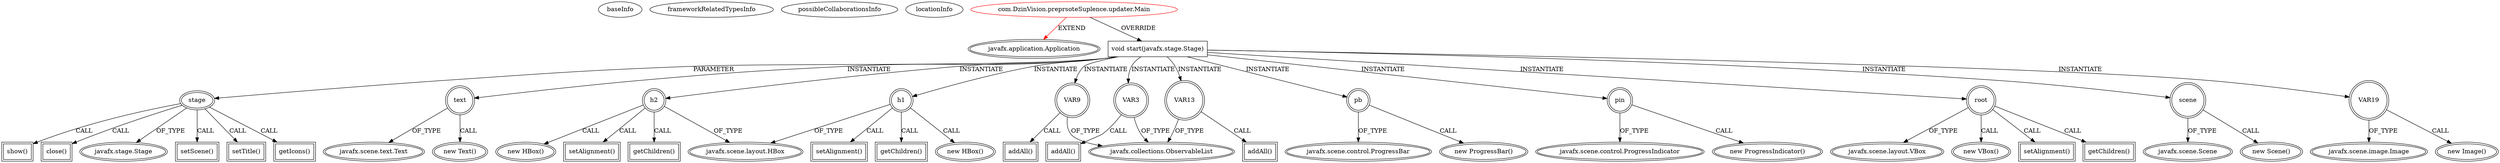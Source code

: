 digraph {
baseInfo[graphId=518,category="extension_graph",isAnonymous=false,possibleRelation=false]
frameworkRelatedTypesInfo[0="javafx.application.Application"]
possibleCollaborationsInfo[]
locationInfo[projectName="GimVic-app-GimVic-Desktop",filePath="/GimVic-app-GimVic-Desktop/gimvic-desktop-master/Updater/src/com/DzinVision/preprsoteSuplence/updater/Main.java",contextSignature="Main",graphId="518"]
0[label="com.DzinVision.preprsoteSuplence.updater.Main",vertexType="ROOT_CLIENT_CLASS_DECLARATION",isFrameworkType=false,color=red]
1[label="javafx.application.Application",vertexType="FRAMEWORK_CLASS_TYPE",isFrameworkType=true,peripheries=2]
2[label="void start(javafx.stage.Stage)",vertexType="OVERRIDING_METHOD_DECLARATION",isFrameworkType=false,shape=box]
3[label="stage",vertexType="PARAMETER_DECLARATION",isFrameworkType=true,peripheries=2]
4[label="javafx.stage.Stage",vertexType="FRAMEWORK_CLASS_TYPE",isFrameworkType=true,peripheries=2]
6[label="text",vertexType="VARIABLE_EXPRESION",isFrameworkType=true,peripheries=2,shape=circle]
7[label="javafx.scene.text.Text",vertexType="FRAMEWORK_CLASS_TYPE",isFrameworkType=true,peripheries=2]
5[label="new Text()",vertexType="CONSTRUCTOR_CALL",isFrameworkType=true,peripheries=2]
9[label="h1",vertexType="VARIABLE_EXPRESION",isFrameworkType=true,peripheries=2,shape=circle]
10[label="javafx.scene.layout.HBox",vertexType="FRAMEWORK_CLASS_TYPE",isFrameworkType=true,peripheries=2]
8[label="new HBox()",vertexType="CONSTRUCTOR_CALL",isFrameworkType=true,peripheries=2]
12[label="setAlignment()",vertexType="INSIDE_CALL",isFrameworkType=true,peripheries=2,shape=box]
13[label="VAR3",vertexType="VARIABLE_EXPRESION",isFrameworkType=true,peripheries=2,shape=circle]
15[label="javafx.collections.ObservableList",vertexType="FRAMEWORK_INTERFACE_TYPE",isFrameworkType=true,peripheries=2]
14[label="addAll()",vertexType="INSIDE_CALL",isFrameworkType=true,peripheries=2,shape=box]
17[label="getChildren()",vertexType="INSIDE_CALL",isFrameworkType=true,peripheries=2,shape=box]
19[label="pb",vertexType="VARIABLE_EXPRESION",isFrameworkType=true,peripheries=2,shape=circle]
20[label="javafx.scene.control.ProgressBar",vertexType="FRAMEWORK_CLASS_TYPE",isFrameworkType=true,peripheries=2]
18[label="new ProgressBar()",vertexType="CONSTRUCTOR_CALL",isFrameworkType=true,peripheries=2]
22[label="pin",vertexType="VARIABLE_EXPRESION",isFrameworkType=true,peripheries=2,shape=circle]
23[label="javafx.scene.control.ProgressIndicator",vertexType="FRAMEWORK_CLASS_TYPE",isFrameworkType=true,peripheries=2]
21[label="new ProgressIndicator()",vertexType="CONSTRUCTOR_CALL",isFrameworkType=true,peripheries=2]
25[label="h2",vertexType="VARIABLE_EXPRESION",isFrameworkType=true,peripheries=2,shape=circle]
24[label="new HBox()",vertexType="CONSTRUCTOR_CALL",isFrameworkType=true,peripheries=2]
28[label="setAlignment()",vertexType="INSIDE_CALL",isFrameworkType=true,peripheries=2,shape=box]
29[label="VAR9",vertexType="VARIABLE_EXPRESION",isFrameworkType=true,peripheries=2,shape=circle]
30[label="addAll()",vertexType="INSIDE_CALL",isFrameworkType=true,peripheries=2,shape=box]
33[label="getChildren()",vertexType="INSIDE_CALL",isFrameworkType=true,peripheries=2,shape=box]
35[label="root",vertexType="VARIABLE_EXPRESION",isFrameworkType=true,peripheries=2,shape=circle]
36[label="javafx.scene.layout.VBox",vertexType="FRAMEWORK_CLASS_TYPE",isFrameworkType=true,peripheries=2]
34[label="new VBox()",vertexType="CONSTRUCTOR_CALL",isFrameworkType=true,peripheries=2]
38[label="setAlignment()",vertexType="INSIDE_CALL",isFrameworkType=true,peripheries=2,shape=box]
39[label="VAR13",vertexType="VARIABLE_EXPRESION",isFrameworkType=true,peripheries=2,shape=circle]
40[label="addAll()",vertexType="INSIDE_CALL",isFrameworkType=true,peripheries=2,shape=box]
43[label="getChildren()",vertexType="INSIDE_CALL",isFrameworkType=true,peripheries=2,shape=box]
45[label="scene",vertexType="VARIABLE_EXPRESION",isFrameworkType=true,peripheries=2,shape=circle]
46[label="javafx.scene.Scene",vertexType="FRAMEWORK_CLASS_TYPE",isFrameworkType=true,peripheries=2]
44[label="new Scene()",vertexType="CONSTRUCTOR_CALL",isFrameworkType=true,peripheries=2]
48[label="setScene()",vertexType="INSIDE_CALL",isFrameworkType=true,peripheries=2,shape=box]
50[label="setTitle()",vertexType="INSIDE_CALL",isFrameworkType=true,peripheries=2,shape=box]
52[label="getIcons()",vertexType="INSIDE_CALL",isFrameworkType=true,peripheries=2,shape=box]
54[label="VAR19",vertexType="VARIABLE_EXPRESION",isFrameworkType=true,peripheries=2,shape=circle]
55[label="javafx.scene.image.Image",vertexType="FRAMEWORK_CLASS_TYPE",isFrameworkType=true,peripheries=2]
53[label="new Image()",vertexType="CONSTRUCTOR_CALL",isFrameworkType=true,peripheries=2]
57[label="show()",vertexType="INSIDE_CALL",isFrameworkType=true,peripheries=2,shape=box]
59[label="close()",vertexType="INSIDE_CALL",isFrameworkType=true,peripheries=2,shape=box]
0->1[label="EXTEND",color=red]
0->2[label="OVERRIDE"]
3->4[label="OF_TYPE"]
2->3[label="PARAMETER"]
2->6[label="INSTANTIATE"]
6->7[label="OF_TYPE"]
6->5[label="CALL"]
2->9[label="INSTANTIATE"]
9->10[label="OF_TYPE"]
9->8[label="CALL"]
9->12[label="CALL"]
2->13[label="INSTANTIATE"]
13->15[label="OF_TYPE"]
13->14[label="CALL"]
9->17[label="CALL"]
2->19[label="INSTANTIATE"]
19->20[label="OF_TYPE"]
19->18[label="CALL"]
2->22[label="INSTANTIATE"]
22->23[label="OF_TYPE"]
22->21[label="CALL"]
2->25[label="INSTANTIATE"]
25->10[label="OF_TYPE"]
25->24[label="CALL"]
25->28[label="CALL"]
2->29[label="INSTANTIATE"]
29->15[label="OF_TYPE"]
29->30[label="CALL"]
25->33[label="CALL"]
2->35[label="INSTANTIATE"]
35->36[label="OF_TYPE"]
35->34[label="CALL"]
35->38[label="CALL"]
2->39[label="INSTANTIATE"]
39->15[label="OF_TYPE"]
39->40[label="CALL"]
35->43[label="CALL"]
2->45[label="INSTANTIATE"]
45->46[label="OF_TYPE"]
45->44[label="CALL"]
3->48[label="CALL"]
3->50[label="CALL"]
3->52[label="CALL"]
2->54[label="INSTANTIATE"]
54->55[label="OF_TYPE"]
54->53[label="CALL"]
3->57[label="CALL"]
3->59[label="CALL"]
}
